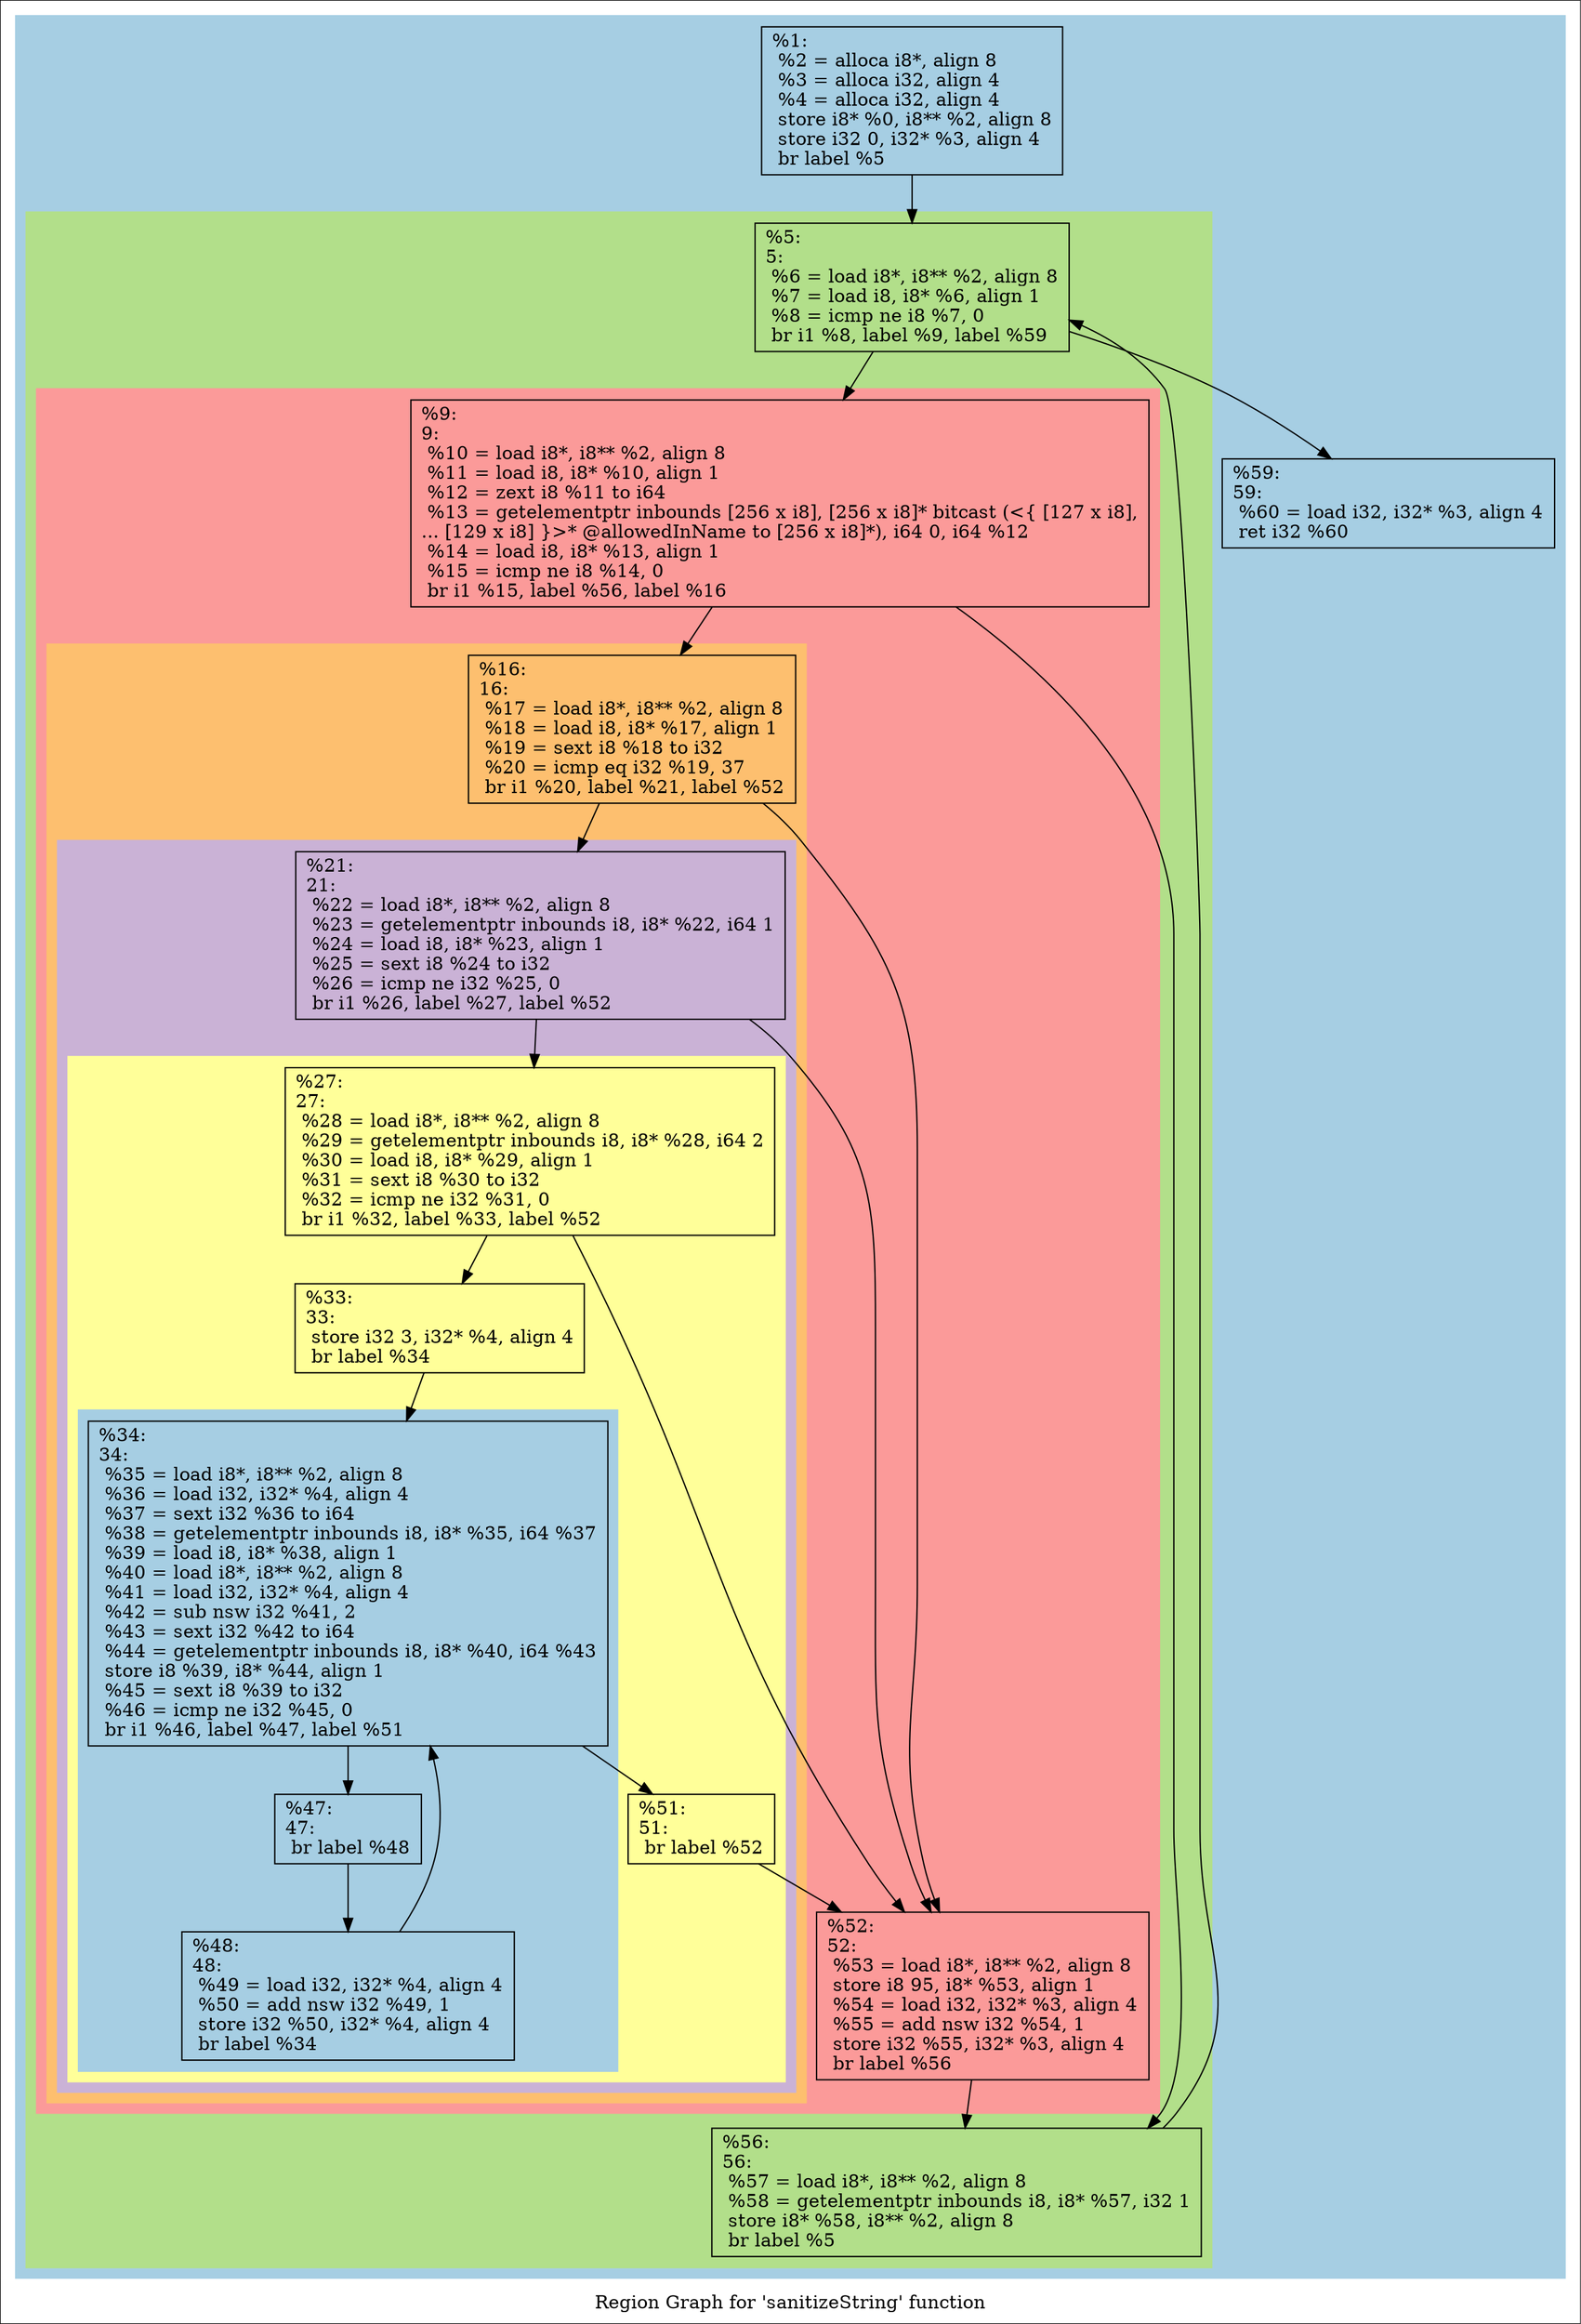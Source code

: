 digraph "Region Graph for 'sanitizeString' function" {
	label="Region Graph for 'sanitizeString' function";

	Node0xc466c0 [shape=record,label="{%1:\l  %2 = alloca i8*, align 8\l  %3 = alloca i32, align 4\l  %4 = alloca i32, align 4\l  store i8* %0, i8** %2, align 8\l  store i32 0, i32* %3, align 4\l  br label %5\l}"];
	Node0xc466c0 -> Node0xc338c0;
	Node0xc338c0 [shape=record,label="{%5:\l5:                                                \l  %6 = load i8*, i8** %2, align 8\l  %7 = load i8, i8* %6, align 1\l  %8 = icmp ne i8 %7, 0\l  br i1 %8, label %9, label %59\l}"];
	Node0xc338c0 -> Node0xc550a0;
	Node0xc338c0 -> Node0xc49fd0;
	Node0xc550a0 [shape=record,label="{%9:\l9:                                                \l  %10 = load i8*, i8** %2, align 8\l  %11 = load i8, i8* %10, align 1\l  %12 = zext i8 %11 to i64\l  %13 = getelementptr inbounds [256 x i8], [256 x i8]* bitcast (\<\{ [127 x i8],\l... [129 x i8] \}\>* @allowedInName to [256 x i8]*), i64 0, i64 %12\l  %14 = load i8, i8* %13, align 1\l  %15 = icmp ne i8 %14, 0\l  br i1 %15, label %56, label %16\l}"];
	Node0xc550a0 -> Node0xc43700;
	Node0xc550a0 -> Node0xc49a10;
	Node0xc43700 [shape=record,label="{%56:\l56:                                               \l  %57 = load i8*, i8** %2, align 8\l  %58 = getelementptr inbounds i8, i8* %57, i32 1\l  store i8* %58, i8** %2, align 8\l  br label %5\l}"];
	Node0xc43700 -> Node0xc338c0[constraint=false];
	Node0xc49a10 [shape=record,label="{%16:\l16:                                               \l  %17 = load i8*, i8** %2, align 8\l  %18 = load i8, i8* %17, align 1\l  %19 = sext i8 %18 to i32\l  %20 = icmp eq i32 %19, 37\l  br i1 %20, label %21, label %52\l}"];
	Node0xc49a10 -> Node0xbffcb0;
	Node0xc49a10 -> Node0xc1e100;
	Node0xbffcb0 [shape=record,label="{%21:\l21:                                               \l  %22 = load i8*, i8** %2, align 8\l  %23 = getelementptr inbounds i8, i8* %22, i64 1\l  %24 = load i8, i8* %23, align 1\l  %25 = sext i8 %24 to i32\l  %26 = icmp ne i32 %25, 0\l  br i1 %26, label %27, label %52\l}"];
	Node0xbffcb0 -> Node0xbec1f0;
	Node0xbffcb0 -> Node0xc1e100;
	Node0xbec1f0 [shape=record,label="{%27:\l27:                                               \l  %28 = load i8*, i8** %2, align 8\l  %29 = getelementptr inbounds i8, i8* %28, i64 2\l  %30 = load i8, i8* %29, align 1\l  %31 = sext i8 %30 to i32\l  %32 = icmp ne i32 %31, 0\l  br i1 %32, label %33, label %52\l}"];
	Node0xbec1f0 -> Node0xc5f5a0;
	Node0xbec1f0 -> Node0xc1e100;
	Node0xc5f5a0 [shape=record,label="{%33:\l33:                                               \l  store i32 3, i32* %4, align 4\l  br label %34\l}"];
	Node0xc5f5a0 -> Node0xbd18a0;
	Node0xbd18a0 [shape=record,label="{%34:\l34:                                               \l  %35 = load i8*, i8** %2, align 8\l  %36 = load i32, i32* %4, align 4\l  %37 = sext i32 %36 to i64\l  %38 = getelementptr inbounds i8, i8* %35, i64 %37\l  %39 = load i8, i8* %38, align 1\l  %40 = load i8*, i8** %2, align 8\l  %41 = load i32, i32* %4, align 4\l  %42 = sub nsw i32 %41, 2\l  %43 = sext i32 %42 to i64\l  %44 = getelementptr inbounds i8, i8* %40, i64 %43\l  store i8 %39, i8* %44, align 1\l  %45 = sext i8 %39 to i32\l  %46 = icmp ne i32 %45, 0\l  br i1 %46, label %47, label %51\l}"];
	Node0xbd18a0 -> Node0xbe1770;
	Node0xbd18a0 -> Node0xbdda50;
	Node0xbe1770 [shape=record,label="{%47:\l47:                                               \l  br label %48\l}"];
	Node0xbe1770 -> Node0xc4a220;
	Node0xc4a220 [shape=record,label="{%48:\l48:                                               \l  %49 = load i32, i32* %4, align 4\l  %50 = add nsw i32 %49, 1\l  store i32 %50, i32* %4, align 4\l  br label %34\l}"];
	Node0xc4a220 -> Node0xbd18a0[constraint=false];
	Node0xbdda50 [shape=record,label="{%51:\l51:                                               \l  br label %52\l}"];
	Node0xbdda50 -> Node0xc1e100;
	Node0xc1e100 [shape=record,label="{%52:\l52:                                               \l  %53 = load i8*, i8** %2, align 8\l  store i8 95, i8* %53, align 1\l  %54 = load i32, i32* %3, align 4\l  %55 = add nsw i32 %54, 1\l  store i32 %55, i32* %3, align 4\l  br label %56\l}"];
	Node0xc1e100 -> Node0xc43700;
	Node0xc49fd0 [shape=record,label="{%59:\l59:                                               \l  %60 = load i32, i32* %3, align 4\l  ret i32 %60\l}"];
	colorscheme = "paired12"
        subgraph cluster_0xcb7e60 {
          label = "";
          style = filled;
          color = 1
          subgraph cluster_0xcbaad0 {
            label = "";
            style = filled;
            color = 3
            subgraph cluster_0xb475c0 {
              label = "";
              style = filled;
              color = 5
              subgraph cluster_0xc5f100 {
                label = "";
                style = filled;
                color = 7
                subgraph cluster_0xc22700 {
                  label = "";
                  style = filled;
                  color = 9
                  subgraph cluster_0xb6b2c0 {
                    label = "";
                    style = filled;
                    color = 11
                    subgraph cluster_0xb6b240 {
                      label = "";
                      style = filled;
                      color = 1
                      Node0xbd18a0;
                      Node0xbe1770;
                      Node0xc4a220;
                    }
                    Node0xbec1f0;
                    Node0xc5f5a0;
                    Node0xbdda50;
                  }
                  Node0xbffcb0;
                }
                Node0xc49a10;
              }
              Node0xc550a0;
              Node0xc1e100;
            }
            Node0xc338c0;
            Node0xc43700;
          }
          Node0xc466c0;
          Node0xc49fd0;
        }
}
